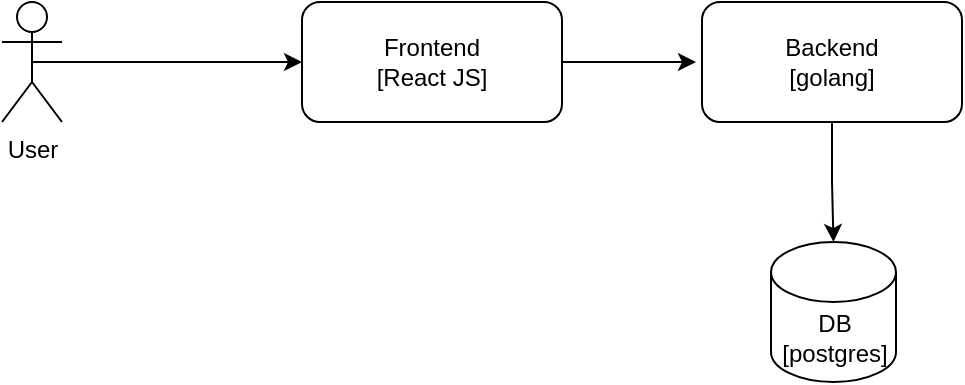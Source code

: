 <mxfile version="26.2.13">
  <diagram name="Page-1" id="9aMkGbFNYhd0vHxsh4ng">
    <mxGraphModel dx="772" dy="423" grid="1" gridSize="10" guides="1" tooltips="1" connect="1" arrows="1" fold="1" page="1" pageScale="1" pageWidth="1100" pageHeight="850" math="0" shadow="0">
      <root>
        <mxCell id="0" />
        <mxCell id="1" parent="0" />
        <mxCell id="T1ObOz981IgWvpQv_hP8-4" style="edgeStyle=orthogonalEdgeStyle;rounded=0;orthogonalLoop=1;jettySize=auto;html=1;exitX=0.5;exitY=1;exitDx=0;exitDy=0;" edge="1" parent="1" source="T1ObOz981IgWvpQv_hP8-1" target="T1ObOz981IgWvpQv_hP8-3">
          <mxGeometry relative="1" as="geometry" />
        </mxCell>
        <mxCell id="T1ObOz981IgWvpQv_hP8-1" value="Backend&lt;div&gt;[golang]&lt;/div&gt;" style="rounded=1;whiteSpace=wrap;html=1;fillColor=default;" vertex="1" parent="1">
          <mxGeometry x="600" y="230" width="130" height="60" as="geometry" />
        </mxCell>
        <mxCell id="T1ObOz981IgWvpQv_hP8-3" value="DB&lt;div&gt;[postgres]&lt;/div&gt;" style="shape=cylinder3;whiteSpace=wrap;html=1;boundedLbl=1;backgroundOutline=1;size=15;" vertex="1" parent="1">
          <mxGeometry x="634.5" y="350" width="62.5" height="70" as="geometry" />
        </mxCell>
        <mxCell id="T1ObOz981IgWvpQv_hP8-5" value="Frontend&lt;div&gt;[React JS]&lt;/div&gt;" style="rounded=1;whiteSpace=wrap;html=1;" vertex="1" parent="1">
          <mxGeometry x="400" y="230" width="130" height="60" as="geometry" />
        </mxCell>
        <mxCell id="T1ObOz981IgWvpQv_hP8-8" style="edgeStyle=orthogonalEdgeStyle;rounded=0;orthogonalLoop=1;jettySize=auto;html=1;exitX=0.5;exitY=0.5;exitDx=0;exitDy=0;exitPerimeter=0;entryX=0;entryY=0.5;entryDx=0;entryDy=0;" edge="1" parent="1" source="T1ObOz981IgWvpQv_hP8-6" target="T1ObOz981IgWvpQv_hP8-5">
          <mxGeometry relative="1" as="geometry" />
        </mxCell>
        <mxCell id="T1ObOz981IgWvpQv_hP8-6" value="User" style="shape=umlActor;verticalLabelPosition=bottom;verticalAlign=top;html=1;outlineConnect=0;" vertex="1" parent="1">
          <mxGeometry x="250" y="230" width="30" height="60" as="geometry" />
        </mxCell>
        <mxCell id="T1ObOz981IgWvpQv_hP8-9" style="edgeStyle=orthogonalEdgeStyle;rounded=0;orthogonalLoop=1;jettySize=auto;html=1;" edge="1" parent="1" source="T1ObOz981IgWvpQv_hP8-5">
          <mxGeometry relative="1" as="geometry">
            <mxPoint x="597" y="260" as="targetPoint" />
          </mxGeometry>
        </mxCell>
      </root>
    </mxGraphModel>
  </diagram>
</mxfile>

